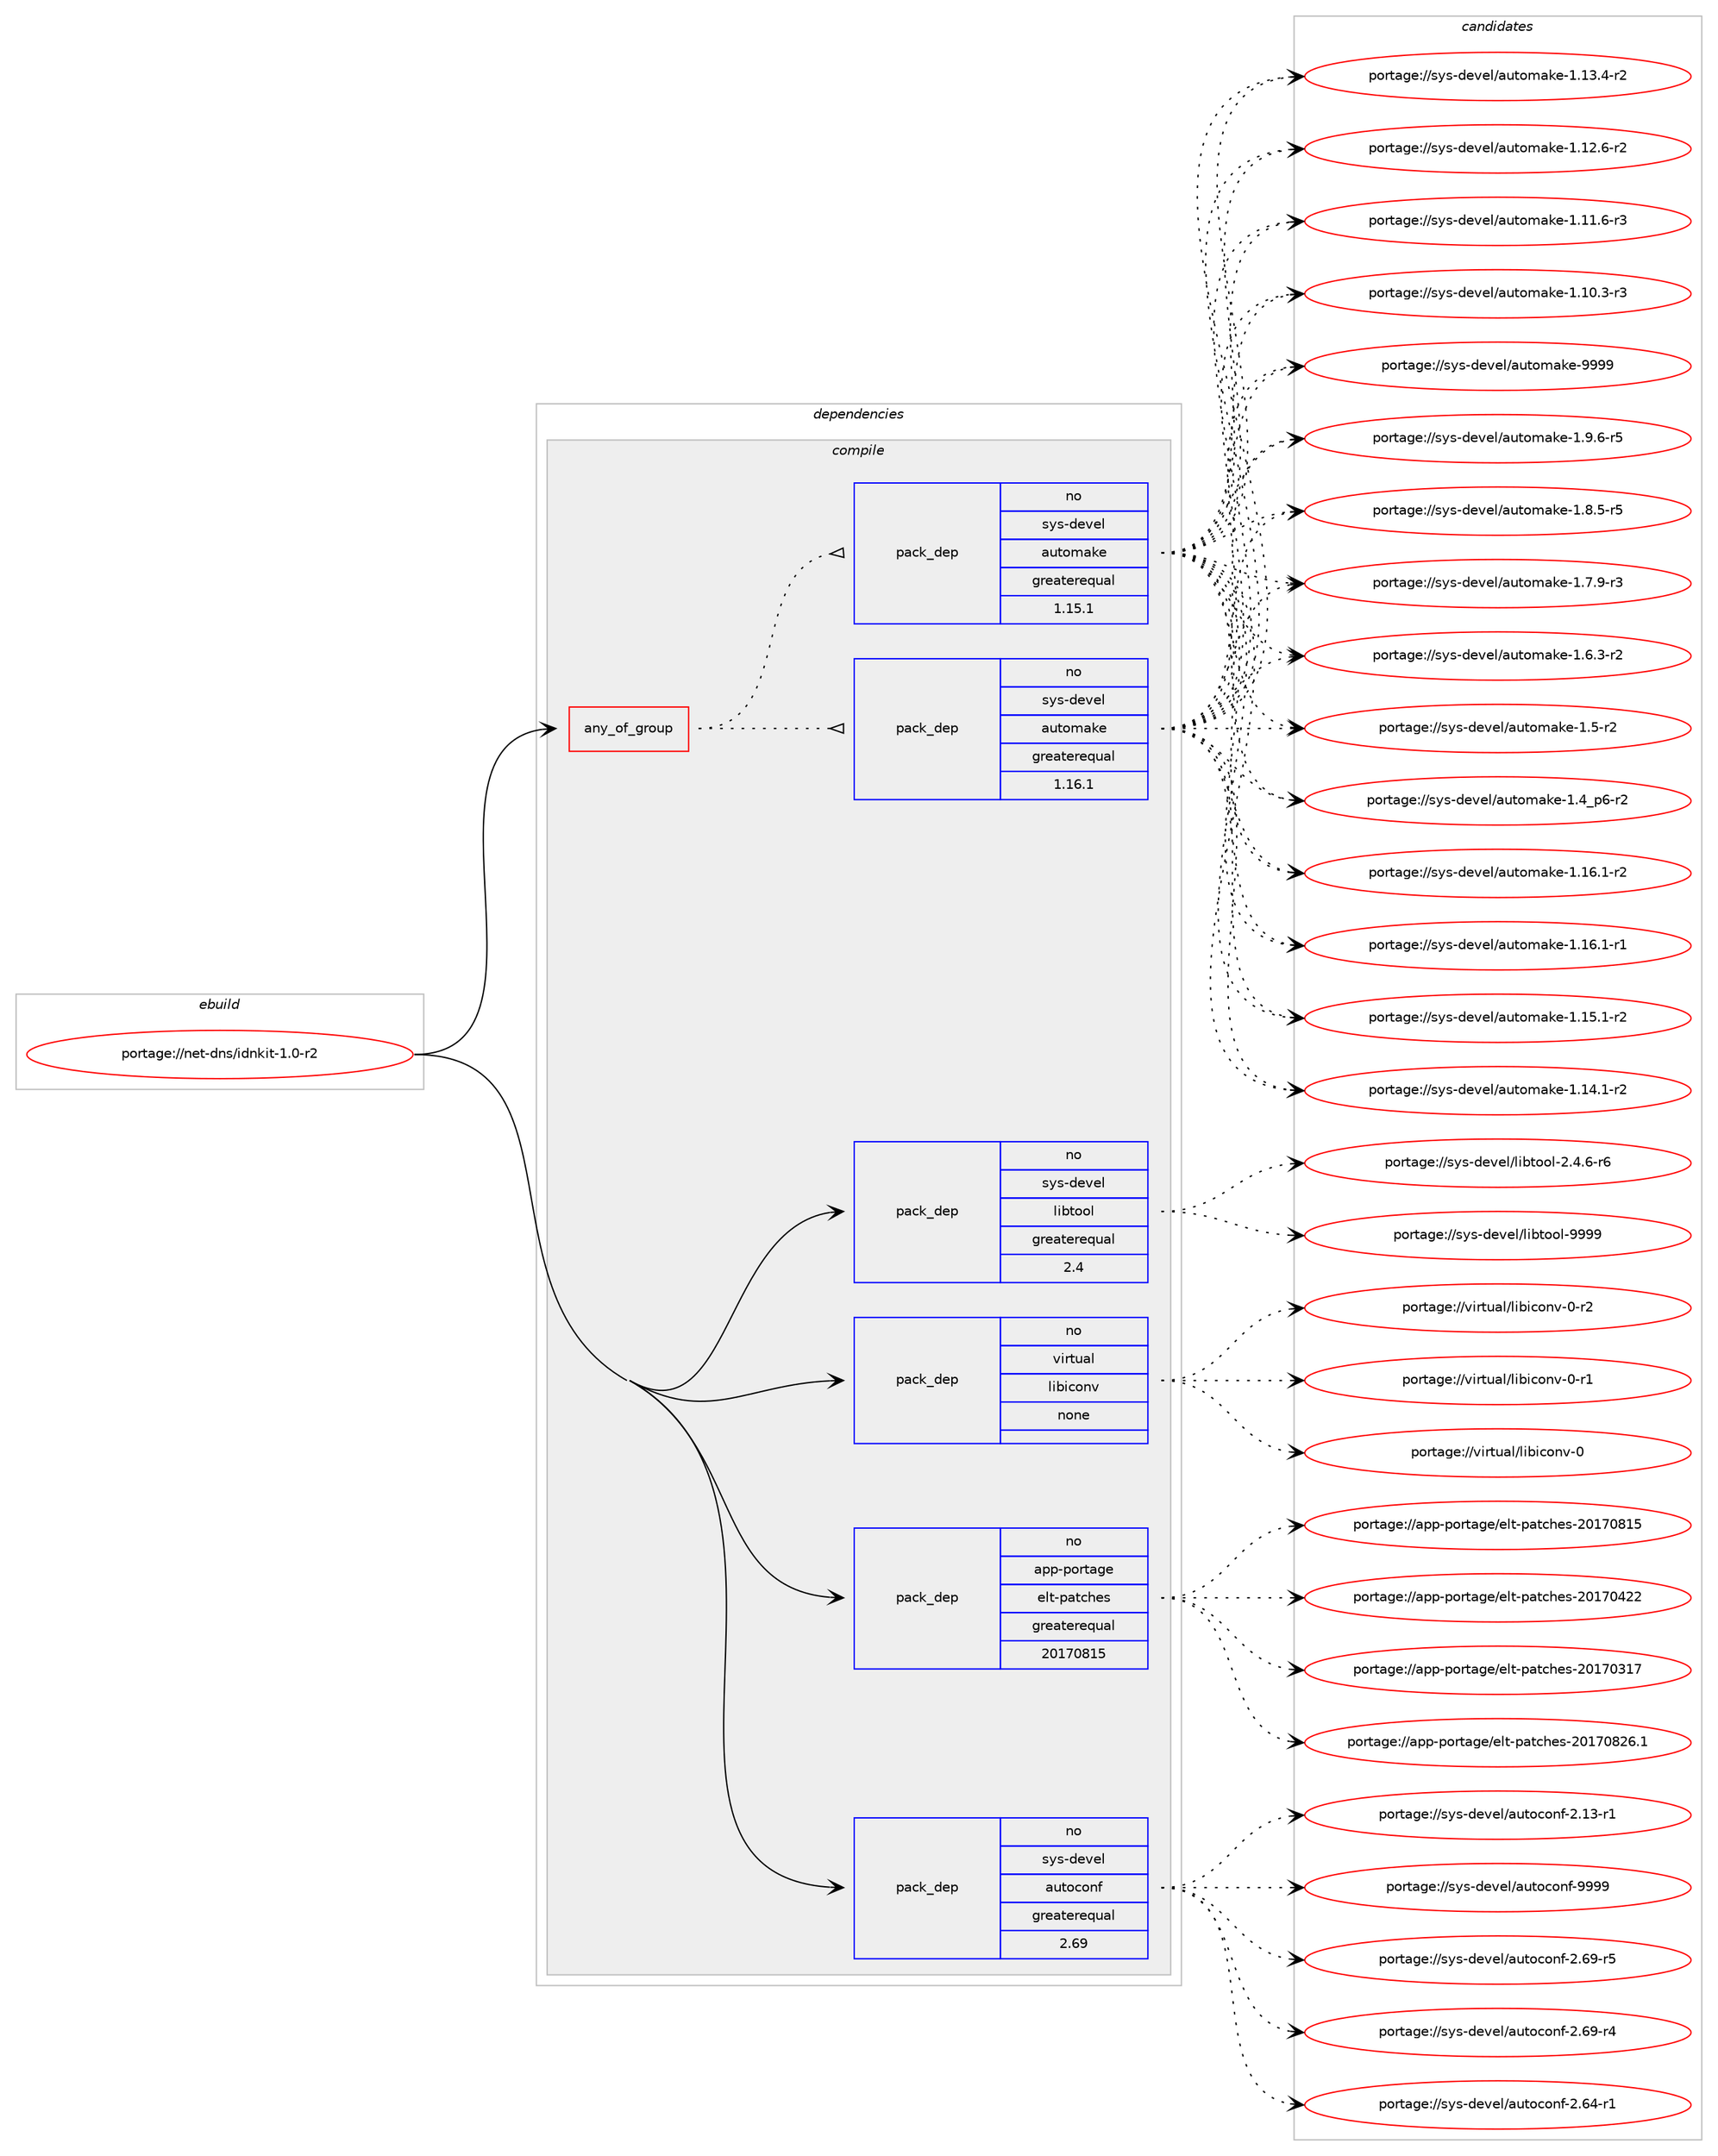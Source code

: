 digraph prolog {

# *************
# Graph options
# *************

newrank=true;
concentrate=true;
compound=true;
graph [rankdir=LR,fontname=Helvetica,fontsize=10,ranksep=1.5];#, ranksep=2.5, nodesep=0.2];
edge  [arrowhead=vee];
node  [fontname=Helvetica,fontsize=10];

# **********
# The ebuild
# **********

subgraph cluster_leftcol {
color=gray;
rank=same;
label=<<i>ebuild</i>>;
id [label="portage://net-dns/idnkit-1.0-r2", color=red, width=4, href="../net-dns/idnkit-1.0-r2.svg"];
}

# ****************
# The dependencies
# ****************

subgraph cluster_midcol {
color=gray;
label=<<i>dependencies</i>>;
subgraph cluster_compile {
fillcolor="#eeeeee";
style=filled;
label=<<i>compile</i>>;
subgraph any2285 {
dependency147752 [label=<<TABLE BORDER="0" CELLBORDER="1" CELLSPACING="0" CELLPADDING="4"><TR><TD CELLPADDING="10">any_of_group</TD></TR></TABLE>>, shape=none, color=red];subgraph pack112704 {
dependency147753 [label=<<TABLE BORDER="0" CELLBORDER="1" CELLSPACING="0" CELLPADDING="4" WIDTH="220"><TR><TD ROWSPAN="6" CELLPADDING="30">pack_dep</TD></TR><TR><TD WIDTH="110">no</TD></TR><TR><TD>sys-devel</TD></TR><TR><TD>automake</TD></TR><TR><TD>greaterequal</TD></TR><TR><TD>1.16.1</TD></TR></TABLE>>, shape=none, color=blue];
}
dependency147752:e -> dependency147753:w [weight=20,style="dotted",arrowhead="oinv"];
subgraph pack112705 {
dependency147754 [label=<<TABLE BORDER="0" CELLBORDER="1" CELLSPACING="0" CELLPADDING="4" WIDTH="220"><TR><TD ROWSPAN="6" CELLPADDING="30">pack_dep</TD></TR><TR><TD WIDTH="110">no</TD></TR><TR><TD>sys-devel</TD></TR><TR><TD>automake</TD></TR><TR><TD>greaterequal</TD></TR><TR><TD>1.15.1</TD></TR></TABLE>>, shape=none, color=blue];
}
dependency147752:e -> dependency147754:w [weight=20,style="dotted",arrowhead="oinv"];
}
id:e -> dependency147752:w [weight=20,style="solid",arrowhead="vee"];
subgraph pack112706 {
dependency147755 [label=<<TABLE BORDER="0" CELLBORDER="1" CELLSPACING="0" CELLPADDING="4" WIDTH="220"><TR><TD ROWSPAN="6" CELLPADDING="30">pack_dep</TD></TR><TR><TD WIDTH="110">no</TD></TR><TR><TD>app-portage</TD></TR><TR><TD>elt-patches</TD></TR><TR><TD>greaterequal</TD></TR><TR><TD>20170815</TD></TR></TABLE>>, shape=none, color=blue];
}
id:e -> dependency147755:w [weight=20,style="solid",arrowhead="vee"];
subgraph pack112707 {
dependency147756 [label=<<TABLE BORDER="0" CELLBORDER="1" CELLSPACING="0" CELLPADDING="4" WIDTH="220"><TR><TD ROWSPAN="6" CELLPADDING="30">pack_dep</TD></TR><TR><TD WIDTH="110">no</TD></TR><TR><TD>sys-devel</TD></TR><TR><TD>autoconf</TD></TR><TR><TD>greaterequal</TD></TR><TR><TD>2.69</TD></TR></TABLE>>, shape=none, color=blue];
}
id:e -> dependency147756:w [weight=20,style="solid",arrowhead="vee"];
subgraph pack112708 {
dependency147757 [label=<<TABLE BORDER="0" CELLBORDER="1" CELLSPACING="0" CELLPADDING="4" WIDTH="220"><TR><TD ROWSPAN="6" CELLPADDING="30">pack_dep</TD></TR><TR><TD WIDTH="110">no</TD></TR><TR><TD>sys-devel</TD></TR><TR><TD>libtool</TD></TR><TR><TD>greaterequal</TD></TR><TR><TD>2.4</TD></TR></TABLE>>, shape=none, color=blue];
}
id:e -> dependency147757:w [weight=20,style="solid",arrowhead="vee"];
subgraph pack112709 {
dependency147758 [label=<<TABLE BORDER="0" CELLBORDER="1" CELLSPACING="0" CELLPADDING="4" WIDTH="220"><TR><TD ROWSPAN="6" CELLPADDING="30">pack_dep</TD></TR><TR><TD WIDTH="110">no</TD></TR><TR><TD>virtual</TD></TR><TR><TD>libiconv</TD></TR><TR><TD>none</TD></TR><TR><TD></TD></TR></TABLE>>, shape=none, color=blue];
}
id:e -> dependency147758:w [weight=20,style="solid",arrowhead="vee"];
}
subgraph cluster_compileandrun {
fillcolor="#eeeeee";
style=filled;
label=<<i>compile and run</i>>;
}
subgraph cluster_run {
fillcolor="#eeeeee";
style=filled;
label=<<i>run</i>>;
}
}

# **************
# The candidates
# **************

subgraph cluster_choices {
rank=same;
color=gray;
label=<<i>candidates</i>>;

subgraph choice112704 {
color=black;
nodesep=1;
choice115121115451001011181011084797117116111109971071014557575757 [label="portage://sys-devel/automake-9999", color=red, width=4,href="../sys-devel/automake-9999.svg"];
choice115121115451001011181011084797117116111109971071014549465746544511453 [label="portage://sys-devel/automake-1.9.6-r5", color=red, width=4,href="../sys-devel/automake-1.9.6-r5.svg"];
choice115121115451001011181011084797117116111109971071014549465646534511453 [label="portage://sys-devel/automake-1.8.5-r5", color=red, width=4,href="../sys-devel/automake-1.8.5-r5.svg"];
choice115121115451001011181011084797117116111109971071014549465546574511451 [label="portage://sys-devel/automake-1.7.9-r3", color=red, width=4,href="../sys-devel/automake-1.7.9-r3.svg"];
choice115121115451001011181011084797117116111109971071014549465446514511450 [label="portage://sys-devel/automake-1.6.3-r2", color=red, width=4,href="../sys-devel/automake-1.6.3-r2.svg"];
choice11512111545100101118101108479711711611110997107101454946534511450 [label="portage://sys-devel/automake-1.5-r2", color=red, width=4,href="../sys-devel/automake-1.5-r2.svg"];
choice115121115451001011181011084797117116111109971071014549465295112544511450 [label="portage://sys-devel/automake-1.4_p6-r2", color=red, width=4,href="../sys-devel/automake-1.4_p6-r2.svg"];
choice11512111545100101118101108479711711611110997107101454946495446494511450 [label="portage://sys-devel/automake-1.16.1-r2", color=red, width=4,href="../sys-devel/automake-1.16.1-r2.svg"];
choice11512111545100101118101108479711711611110997107101454946495446494511449 [label="portage://sys-devel/automake-1.16.1-r1", color=red, width=4,href="../sys-devel/automake-1.16.1-r1.svg"];
choice11512111545100101118101108479711711611110997107101454946495346494511450 [label="portage://sys-devel/automake-1.15.1-r2", color=red, width=4,href="../sys-devel/automake-1.15.1-r2.svg"];
choice11512111545100101118101108479711711611110997107101454946495246494511450 [label="portage://sys-devel/automake-1.14.1-r2", color=red, width=4,href="../sys-devel/automake-1.14.1-r2.svg"];
choice11512111545100101118101108479711711611110997107101454946495146524511450 [label="portage://sys-devel/automake-1.13.4-r2", color=red, width=4,href="../sys-devel/automake-1.13.4-r2.svg"];
choice11512111545100101118101108479711711611110997107101454946495046544511450 [label="portage://sys-devel/automake-1.12.6-r2", color=red, width=4,href="../sys-devel/automake-1.12.6-r2.svg"];
choice11512111545100101118101108479711711611110997107101454946494946544511451 [label="portage://sys-devel/automake-1.11.6-r3", color=red, width=4,href="../sys-devel/automake-1.11.6-r3.svg"];
choice11512111545100101118101108479711711611110997107101454946494846514511451 [label="portage://sys-devel/automake-1.10.3-r3", color=red, width=4,href="../sys-devel/automake-1.10.3-r3.svg"];
dependency147753:e -> choice115121115451001011181011084797117116111109971071014557575757:w [style=dotted,weight="100"];
dependency147753:e -> choice115121115451001011181011084797117116111109971071014549465746544511453:w [style=dotted,weight="100"];
dependency147753:e -> choice115121115451001011181011084797117116111109971071014549465646534511453:w [style=dotted,weight="100"];
dependency147753:e -> choice115121115451001011181011084797117116111109971071014549465546574511451:w [style=dotted,weight="100"];
dependency147753:e -> choice115121115451001011181011084797117116111109971071014549465446514511450:w [style=dotted,weight="100"];
dependency147753:e -> choice11512111545100101118101108479711711611110997107101454946534511450:w [style=dotted,weight="100"];
dependency147753:e -> choice115121115451001011181011084797117116111109971071014549465295112544511450:w [style=dotted,weight="100"];
dependency147753:e -> choice11512111545100101118101108479711711611110997107101454946495446494511450:w [style=dotted,weight="100"];
dependency147753:e -> choice11512111545100101118101108479711711611110997107101454946495446494511449:w [style=dotted,weight="100"];
dependency147753:e -> choice11512111545100101118101108479711711611110997107101454946495346494511450:w [style=dotted,weight="100"];
dependency147753:e -> choice11512111545100101118101108479711711611110997107101454946495246494511450:w [style=dotted,weight="100"];
dependency147753:e -> choice11512111545100101118101108479711711611110997107101454946495146524511450:w [style=dotted,weight="100"];
dependency147753:e -> choice11512111545100101118101108479711711611110997107101454946495046544511450:w [style=dotted,weight="100"];
dependency147753:e -> choice11512111545100101118101108479711711611110997107101454946494946544511451:w [style=dotted,weight="100"];
dependency147753:e -> choice11512111545100101118101108479711711611110997107101454946494846514511451:w [style=dotted,weight="100"];
}
subgraph choice112705 {
color=black;
nodesep=1;
choice115121115451001011181011084797117116111109971071014557575757 [label="portage://sys-devel/automake-9999", color=red, width=4,href="../sys-devel/automake-9999.svg"];
choice115121115451001011181011084797117116111109971071014549465746544511453 [label="portage://sys-devel/automake-1.9.6-r5", color=red, width=4,href="../sys-devel/automake-1.9.6-r5.svg"];
choice115121115451001011181011084797117116111109971071014549465646534511453 [label="portage://sys-devel/automake-1.8.5-r5", color=red, width=4,href="../sys-devel/automake-1.8.5-r5.svg"];
choice115121115451001011181011084797117116111109971071014549465546574511451 [label="portage://sys-devel/automake-1.7.9-r3", color=red, width=4,href="../sys-devel/automake-1.7.9-r3.svg"];
choice115121115451001011181011084797117116111109971071014549465446514511450 [label="portage://sys-devel/automake-1.6.3-r2", color=red, width=4,href="../sys-devel/automake-1.6.3-r2.svg"];
choice11512111545100101118101108479711711611110997107101454946534511450 [label="portage://sys-devel/automake-1.5-r2", color=red, width=4,href="../sys-devel/automake-1.5-r2.svg"];
choice115121115451001011181011084797117116111109971071014549465295112544511450 [label="portage://sys-devel/automake-1.4_p6-r2", color=red, width=4,href="../sys-devel/automake-1.4_p6-r2.svg"];
choice11512111545100101118101108479711711611110997107101454946495446494511450 [label="portage://sys-devel/automake-1.16.1-r2", color=red, width=4,href="../sys-devel/automake-1.16.1-r2.svg"];
choice11512111545100101118101108479711711611110997107101454946495446494511449 [label="portage://sys-devel/automake-1.16.1-r1", color=red, width=4,href="../sys-devel/automake-1.16.1-r1.svg"];
choice11512111545100101118101108479711711611110997107101454946495346494511450 [label="portage://sys-devel/automake-1.15.1-r2", color=red, width=4,href="../sys-devel/automake-1.15.1-r2.svg"];
choice11512111545100101118101108479711711611110997107101454946495246494511450 [label="portage://sys-devel/automake-1.14.1-r2", color=red, width=4,href="../sys-devel/automake-1.14.1-r2.svg"];
choice11512111545100101118101108479711711611110997107101454946495146524511450 [label="portage://sys-devel/automake-1.13.4-r2", color=red, width=4,href="../sys-devel/automake-1.13.4-r2.svg"];
choice11512111545100101118101108479711711611110997107101454946495046544511450 [label="portage://sys-devel/automake-1.12.6-r2", color=red, width=4,href="../sys-devel/automake-1.12.6-r2.svg"];
choice11512111545100101118101108479711711611110997107101454946494946544511451 [label="portage://sys-devel/automake-1.11.6-r3", color=red, width=4,href="../sys-devel/automake-1.11.6-r3.svg"];
choice11512111545100101118101108479711711611110997107101454946494846514511451 [label="portage://sys-devel/automake-1.10.3-r3", color=red, width=4,href="../sys-devel/automake-1.10.3-r3.svg"];
dependency147754:e -> choice115121115451001011181011084797117116111109971071014557575757:w [style=dotted,weight="100"];
dependency147754:e -> choice115121115451001011181011084797117116111109971071014549465746544511453:w [style=dotted,weight="100"];
dependency147754:e -> choice115121115451001011181011084797117116111109971071014549465646534511453:w [style=dotted,weight="100"];
dependency147754:e -> choice115121115451001011181011084797117116111109971071014549465546574511451:w [style=dotted,weight="100"];
dependency147754:e -> choice115121115451001011181011084797117116111109971071014549465446514511450:w [style=dotted,weight="100"];
dependency147754:e -> choice11512111545100101118101108479711711611110997107101454946534511450:w [style=dotted,weight="100"];
dependency147754:e -> choice115121115451001011181011084797117116111109971071014549465295112544511450:w [style=dotted,weight="100"];
dependency147754:e -> choice11512111545100101118101108479711711611110997107101454946495446494511450:w [style=dotted,weight="100"];
dependency147754:e -> choice11512111545100101118101108479711711611110997107101454946495446494511449:w [style=dotted,weight="100"];
dependency147754:e -> choice11512111545100101118101108479711711611110997107101454946495346494511450:w [style=dotted,weight="100"];
dependency147754:e -> choice11512111545100101118101108479711711611110997107101454946495246494511450:w [style=dotted,weight="100"];
dependency147754:e -> choice11512111545100101118101108479711711611110997107101454946495146524511450:w [style=dotted,weight="100"];
dependency147754:e -> choice11512111545100101118101108479711711611110997107101454946495046544511450:w [style=dotted,weight="100"];
dependency147754:e -> choice11512111545100101118101108479711711611110997107101454946494946544511451:w [style=dotted,weight="100"];
dependency147754:e -> choice11512111545100101118101108479711711611110997107101454946494846514511451:w [style=dotted,weight="100"];
}
subgraph choice112706 {
color=black;
nodesep=1;
choice971121124511211111411697103101471011081164511297116991041011154550484955485650544649 [label="portage://app-portage/elt-patches-20170826.1", color=red, width=4,href="../app-portage/elt-patches-20170826.1.svg"];
choice97112112451121111141169710310147101108116451129711699104101115455048495548564953 [label="portage://app-portage/elt-patches-20170815", color=red, width=4,href="../app-portage/elt-patches-20170815.svg"];
choice97112112451121111141169710310147101108116451129711699104101115455048495548525050 [label="portage://app-portage/elt-patches-20170422", color=red, width=4,href="../app-portage/elt-patches-20170422.svg"];
choice97112112451121111141169710310147101108116451129711699104101115455048495548514955 [label="portage://app-portage/elt-patches-20170317", color=red, width=4,href="../app-portage/elt-patches-20170317.svg"];
dependency147755:e -> choice971121124511211111411697103101471011081164511297116991041011154550484955485650544649:w [style=dotted,weight="100"];
dependency147755:e -> choice97112112451121111141169710310147101108116451129711699104101115455048495548564953:w [style=dotted,weight="100"];
dependency147755:e -> choice97112112451121111141169710310147101108116451129711699104101115455048495548525050:w [style=dotted,weight="100"];
dependency147755:e -> choice97112112451121111141169710310147101108116451129711699104101115455048495548514955:w [style=dotted,weight="100"];
}
subgraph choice112707 {
color=black;
nodesep=1;
choice115121115451001011181011084797117116111991111101024557575757 [label="portage://sys-devel/autoconf-9999", color=red, width=4,href="../sys-devel/autoconf-9999.svg"];
choice1151211154510010111810110847971171161119911111010245504654574511453 [label="portage://sys-devel/autoconf-2.69-r5", color=red, width=4,href="../sys-devel/autoconf-2.69-r5.svg"];
choice1151211154510010111810110847971171161119911111010245504654574511452 [label="portage://sys-devel/autoconf-2.69-r4", color=red, width=4,href="../sys-devel/autoconf-2.69-r4.svg"];
choice1151211154510010111810110847971171161119911111010245504654524511449 [label="portage://sys-devel/autoconf-2.64-r1", color=red, width=4,href="../sys-devel/autoconf-2.64-r1.svg"];
choice1151211154510010111810110847971171161119911111010245504649514511449 [label="portage://sys-devel/autoconf-2.13-r1", color=red, width=4,href="../sys-devel/autoconf-2.13-r1.svg"];
dependency147756:e -> choice115121115451001011181011084797117116111991111101024557575757:w [style=dotted,weight="100"];
dependency147756:e -> choice1151211154510010111810110847971171161119911111010245504654574511453:w [style=dotted,weight="100"];
dependency147756:e -> choice1151211154510010111810110847971171161119911111010245504654574511452:w [style=dotted,weight="100"];
dependency147756:e -> choice1151211154510010111810110847971171161119911111010245504654524511449:w [style=dotted,weight="100"];
dependency147756:e -> choice1151211154510010111810110847971171161119911111010245504649514511449:w [style=dotted,weight="100"];
}
subgraph choice112708 {
color=black;
nodesep=1;
choice1151211154510010111810110847108105981161111111084557575757 [label="portage://sys-devel/libtool-9999", color=red, width=4,href="../sys-devel/libtool-9999.svg"];
choice1151211154510010111810110847108105981161111111084550465246544511454 [label="portage://sys-devel/libtool-2.4.6-r6", color=red, width=4,href="../sys-devel/libtool-2.4.6-r6.svg"];
dependency147757:e -> choice1151211154510010111810110847108105981161111111084557575757:w [style=dotted,weight="100"];
dependency147757:e -> choice1151211154510010111810110847108105981161111111084550465246544511454:w [style=dotted,weight="100"];
}
subgraph choice112709 {
color=black;
nodesep=1;
choice1181051141161179710847108105981059911111011845484511450 [label="portage://virtual/libiconv-0-r2", color=red, width=4,href="../virtual/libiconv-0-r2.svg"];
choice1181051141161179710847108105981059911111011845484511449 [label="portage://virtual/libiconv-0-r1", color=red, width=4,href="../virtual/libiconv-0-r1.svg"];
choice118105114116117971084710810598105991111101184548 [label="portage://virtual/libiconv-0", color=red, width=4,href="../virtual/libiconv-0.svg"];
dependency147758:e -> choice1181051141161179710847108105981059911111011845484511450:w [style=dotted,weight="100"];
dependency147758:e -> choice1181051141161179710847108105981059911111011845484511449:w [style=dotted,weight="100"];
dependency147758:e -> choice118105114116117971084710810598105991111101184548:w [style=dotted,weight="100"];
}
}

}
